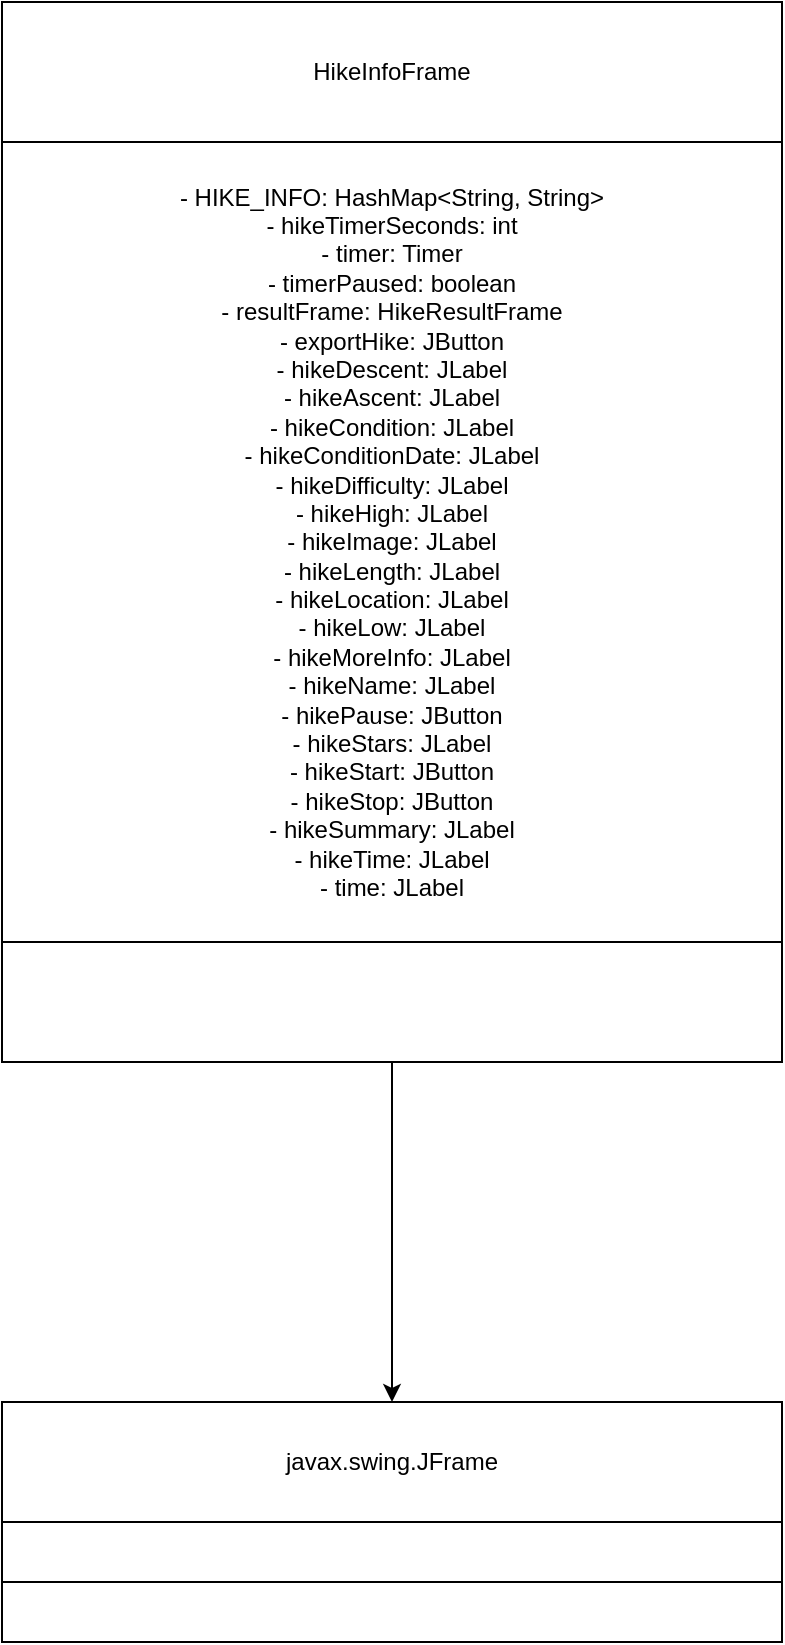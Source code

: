 <mxfile version="14.4.8" type="device"><diagram id="oPO4wkFLAhc6s97wLoJO" name="Page-1"><mxGraphModel dx="454" dy="1861" grid="1" gridSize="10" guides="1" tooltips="1" connect="1" arrows="1" fold="1" page="1" pageScale="1" pageWidth="850" pageHeight="1100" math="0" shadow="0"><root><mxCell id="0"/><mxCell id="1" parent="0"/><mxCell id="sjSXVxMj21bf1ES6Ghag-1" style="edgeStyle=orthogonalEdgeStyle;rounded=0;orthogonalLoop=1;jettySize=auto;html=1;exitX=0.5;exitY=1;exitDx=0;exitDy=0;" edge="1" parent="1"><mxGeometry relative="1" as="geometry"><mxPoint x="245" y="690" as="targetPoint"/><mxPoint x="245" y="520" as="sourcePoint"/></mxGeometry></mxCell><mxCell id="sjSXVxMj21bf1ES6Ghag-2" value="javax.swing.JFrame" style="rounded=0;whiteSpace=wrap;html=1;" vertex="1" parent="1"><mxGeometry x="50" y="690" width="390" height="60" as="geometry"/></mxCell><mxCell id="sjSXVxMj21bf1ES6Ghag-3" value="" style="rounded=0;whiteSpace=wrap;html=1;" vertex="1" parent="1"><mxGeometry x="50" y="750" width="390" height="30" as="geometry"/></mxCell><mxCell id="sjSXVxMj21bf1ES6Ghag-4" value="" style="rounded=0;whiteSpace=wrap;html=1;" vertex="1" parent="1"><mxGeometry x="50" y="460" width="390" height="60" as="geometry"/></mxCell><mxCell id="sjSXVxMj21bf1ES6Ghag-6" value="- HIKE_INFO: HashMap&amp;lt;String, String&amp;gt;&lt;br&gt;- hikeTimerSeconds: int&lt;br&gt;- timer: Timer&lt;br&gt;- timerPaused: boolean&lt;br&gt;- resultFrame: HikeResultFrame&lt;br&gt;- exportHike: JButton&lt;br&gt;- hikeDescent: JLabel&lt;br&gt;- hikeAscent: JLabel&lt;br&gt;- hikeCondition: JLabel&lt;br&gt;- hikeConditionDate: JLabel&lt;br&gt;- hikeDifficulty: JLabel&lt;br&gt;- hikeHigh: JLabel&lt;br&gt;- hikeImage: JLabel&lt;br&gt;- hikeLength: JLabel&lt;br&gt;- hikeLocation: JLabel&lt;br&gt;- hikeLow: JLabel&lt;br&gt;- hikeMoreInfo: JLabel&lt;br&gt;- hikeName: JLabel&lt;br&gt;- hikePause: JButton&lt;br&gt;- hikeStars: JLabel&lt;br&gt;- hikeStart: JButton&lt;br&gt;- hikeStop: JButton&lt;br&gt;- hikeSummary: JLabel&lt;br&gt;- hikeTime: JLabel&lt;br&gt;- time: JLabel" style="rounded=0;whiteSpace=wrap;html=1;" vertex="1" parent="1"><mxGeometry x="50" y="60" width="390" height="400" as="geometry"/></mxCell><mxCell id="sjSXVxMj21bf1ES6Ghag-7" value="HikeInfoFrame" style="rounded=0;whiteSpace=wrap;html=1;" vertex="1" parent="1"><mxGeometry x="50" y="-10" width="390" height="70" as="geometry"/></mxCell><mxCell id="sjSXVxMj21bf1ES6Ghag-9" value="" style="rounded=0;whiteSpace=wrap;html=1;" vertex="1" parent="1"><mxGeometry x="50" y="780" width="390" height="30" as="geometry"/></mxCell></root></mxGraphModel></diagram></mxfile>